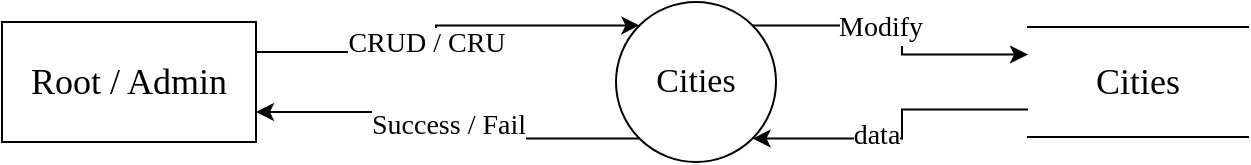 <mxfile version="17.1.3" type="google"><diagram id="HeBkzXPH-GdMvk_lJBK_" name="Page-1"><mxGraphModel grid="1" gridSize="10" guides="1" tooltips="1" connect="1" arrows="1" page="1" fold="1" pageScale="1" pageWidth="827" pageHeight="1169" background="none" math="0" shadow="0"><root><mxCell id="0"/><mxCell id="1" parent="0"/><mxCell id="6l1TLSjAQP7HA2U_qRRk-19" value="" style="edgeStyle=orthogonalEdgeStyle;rounded=0;orthogonalLoop=1;jettySize=auto;html=1;fontFamily=Times New Roman;fontSize=16;entryX=0.25;entryY=1;entryDx=0;entryDy=0;exitX=1;exitY=0;exitDx=0;exitDy=0;" parent="1" edge="1"><mxGeometry relative="1" as="geometry"><mxPoint x="660" y="100" as="targetPoint"/></mxGeometry></mxCell><mxCell id="6l1TLSjAQP7HA2U_qRRk-21" style="edgeStyle=orthogonalEdgeStyle;rounded=0;orthogonalLoop=1;jettySize=auto;html=1;exitX=0.75;exitY=1;exitDx=0;exitDy=0;entryX=1;entryY=1;entryDx=0;entryDy=0;fontFamily=Times New Roman;fontSize=16;" parent="1" edge="1"><mxGeometry relative="1" as="geometry"><Array as="points"><mxPoint x="720" y="247"/></Array><mxPoint x="720" y="100" as="sourcePoint"/></mxGeometry></mxCell><mxCell id="ppLeph98q2jPRG6dnW5D-12" value="&lt;font style=&quot;font-size: 18px&quot;&gt;Root / Admin&lt;/font&gt;" style="rounded=0;whiteSpace=wrap;html=1;fontFamily=Times New Roman;" parent="1" vertex="1"><mxGeometry x="103" y="69" width="127" height="60" as="geometry"/></mxCell><mxCell id="ybVQCAMKLovBi2533NB--1" style="edgeStyle=orthogonalEdgeStyle;rounded=0;orthogonalLoop=1;jettySize=auto;html=1;exitX=1;exitY=0;exitDx=0;exitDy=0;entryX=0;entryY=0.25;entryDx=0;entryDy=0;fontSize=17;elbow=vertical;fontFamily=Times New Roman;" parent="1" source="ybVQCAMKLovBi2533NB--5" target="ybVQCAMKLovBi2533NB--8" edge="1"><mxGeometry relative="1" as="geometry"/></mxCell><mxCell id="ybVQCAMKLovBi2533NB--2" value="Modify" style="edgeLabel;html=1;align=center;verticalAlign=middle;resizable=0;points=[];fontSize=14;fontFamily=Times New Roman;" parent="ybVQCAMKLovBi2533NB--1" connectable="0" vertex="1"><mxGeometry x="-0.173" y="1" relative="1" as="geometry"><mxPoint y="2" as="offset"/></mxGeometry></mxCell><mxCell id="ybVQCAMKLovBi2533NB--3" style="rounded=0;orthogonalLoop=1;jettySize=auto;html=1;exitX=0;exitY=1;exitDx=0;exitDy=0;fontSize=17;startArrow=none;startFill=0;endArrow=classic;endFill=1;entryX=1;entryY=0.75;entryDx=0;entryDy=0;edgeStyle=orthogonalEdgeStyle;fontFamily=Times New Roman;" parent="1" source="ybVQCAMKLovBi2533NB--5" target="ppLeph98q2jPRG6dnW5D-12" edge="1"><mxGeometry relative="1" as="geometry"><mxPoint x="240" y="98" as="targetPoint"/></mxGeometry></mxCell><mxCell id="ybVQCAMKLovBi2533NB--4" value="Success / Fail" style="edgeLabel;html=1;align=center;verticalAlign=middle;resizable=0;points=[];fontSize=14;fontFamily=Times New Roman;" parent="ybVQCAMKLovBi2533NB--3" connectable="0" vertex="1"><mxGeometry x="-0.669" y="4" relative="1" as="geometry"><mxPoint x="-62" y="-11" as="offset"/></mxGeometry></mxCell><mxCell id="ybVQCAMKLovBi2533NB--5" value="&lt;p&gt;&lt;span style=&quot;line-height: 1.1&quot;&gt;&lt;font style=&quot;font-size: 17px&quot;&gt;Cities&lt;/font&gt;&lt;/span&gt;&lt;/p&gt;" style="ellipse;whiteSpace=wrap;html=1;aspect=fixed;shadow=0;sketch=0;rotation=0;fontFamily=Times New Roman;" parent="1" vertex="1"><mxGeometry x="410" y="59" width="80" height="80" as="geometry"/></mxCell><mxCell id="ybVQCAMKLovBi2533NB--6" style="edgeStyle=orthogonalEdgeStyle;rounded=0;orthogonalLoop=1;jettySize=auto;html=1;exitX=0;exitY=0.75;exitDx=0;exitDy=0;entryX=1;entryY=1;entryDx=0;entryDy=0;fontSize=17;elbow=vertical;fontFamily=Times New Roman;" parent="1" source="ybVQCAMKLovBi2533NB--8" target="ybVQCAMKLovBi2533NB--5" edge="1"><mxGeometry relative="1" as="geometry"/></mxCell><mxCell id="ybVQCAMKLovBi2533NB--7" value="data" style="edgeLabel;html=1;align=center;verticalAlign=middle;resizable=0;points=[];fontSize=14;fontFamily=Times New Roman;" parent="ybVQCAMKLovBi2533NB--6" connectable="0" vertex="1"><mxGeometry x="0.186" y="-2" relative="1" as="geometry"><mxPoint as="offset"/></mxGeometry></mxCell><mxCell id="ybVQCAMKLovBi2533NB--8" value="&lt;font style=&quot;font-size: 18px&quot;&gt;Cities&lt;/font&gt;" style="shape=partialRectangle;whiteSpace=wrap;html=1;left=0;right=0;fillColor=default;rounded=0;shadow=0;glass=0;sketch=0;fontFamily=Times New Roman;fontSize=16;gradientColor=none;" parent="1" vertex="1"><mxGeometry x="616" y="71.5" width="110" height="55" as="geometry"/></mxCell><mxCell id="ybVQCAMKLovBi2533NB--9" style="rounded=0;orthogonalLoop=1;jettySize=auto;html=1;entryX=0;entryY=0;entryDx=0;entryDy=0;fontSize=17;startArrow=none;startFill=0;endArrow=classic;endFill=1;exitX=1;exitY=0.25;exitDx=0;exitDy=0;edgeStyle=orthogonalEdgeStyle;fontFamily=Times New Roman;" parent="1" source="ppLeph98q2jPRG6dnW5D-12" target="ybVQCAMKLovBi2533NB--5" edge="1"><mxGeometry relative="1" as="geometry"><mxPoint x="250" y="71" as="sourcePoint"/></mxGeometry></mxCell><mxCell id="ybVQCAMKLovBi2533NB--10" value="CRUD / CRU" style="edgeLabel;html=1;align=center;verticalAlign=middle;resizable=0;points=[];fontSize=14;fontFamily=Times New Roman;" parent="ybVQCAMKLovBi2533NB--9" connectable="0" vertex="1"><mxGeometry x="0.721" y="2" relative="1" as="geometry"><mxPoint x="-78" y="11" as="offset"/></mxGeometry></mxCell></root></mxGraphModel></diagram></mxfile>